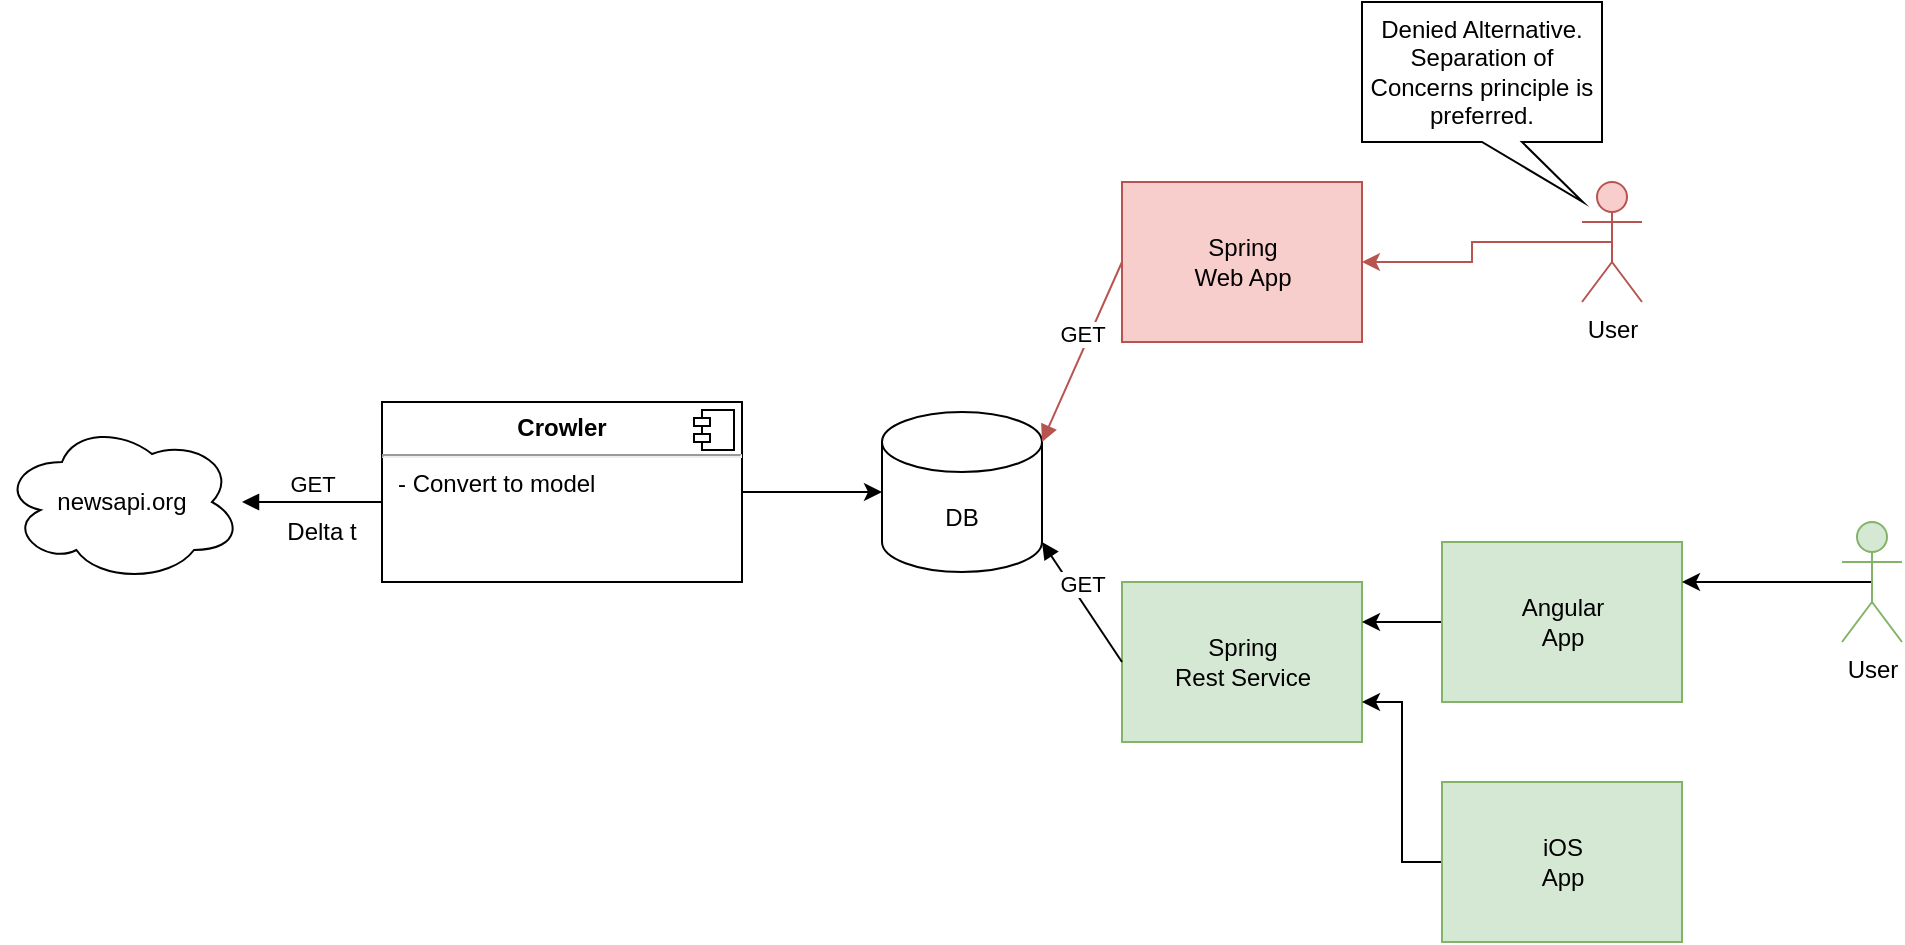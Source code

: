 <mxfile version="16.6.4" type="device"><diagram id="n2xyGe1vbO-4Kcn0PAUf" name="Page-1"><mxGraphModel dx="1636" dy="999" grid="1" gridSize="10" guides="1" tooltips="1" connect="1" arrows="1" fold="1" page="1" pageScale="1" pageWidth="827" pageHeight="1169" math="0" shadow="0"><root><mxCell id="0"/><mxCell id="1" parent="0"/><mxCell id="1UaT95Xc0lAspEuR4t9Q-1" value="DB" style="shape=cylinder3;whiteSpace=wrap;html=1;boundedLbl=1;backgroundOutline=1;size=15;" vertex="1" parent="1"><mxGeometry x="400" y="475" width="80" height="80" as="geometry"/></mxCell><mxCell id="1UaT95Xc0lAspEuR4t9Q-10" style="edgeStyle=orthogonalEdgeStyle;rounded=0;orthogonalLoop=1;jettySize=auto;html=1;entryX=0;entryY=0.5;entryDx=0;entryDy=0;entryPerimeter=0;" edge="1" parent="1" source="1UaT95Xc0lAspEuR4t9Q-2" target="1UaT95Xc0lAspEuR4t9Q-1"><mxGeometry relative="1" as="geometry"/></mxCell><mxCell id="1UaT95Xc0lAspEuR4t9Q-2" value="&lt;p style=&quot;margin: 0px ; margin-top: 6px ; text-align: center&quot;&gt;&lt;b&gt;Crowler&lt;/b&gt;&lt;/p&gt;&lt;hr&gt;&lt;p style=&quot;margin: 0px ; margin-left: 8px&quot;&gt;- Convert to model&lt;/p&gt;" style="align=left;overflow=fill;html=1;dropTarget=0;" vertex="1" parent="1"><mxGeometry x="150" y="470" width="180" height="90" as="geometry"/></mxCell><mxCell id="1UaT95Xc0lAspEuR4t9Q-3" value="" style="shape=component;jettyWidth=8;jettyHeight=4;" vertex="1" parent="1UaT95Xc0lAspEuR4t9Q-2"><mxGeometry x="1" width="20" height="20" relative="1" as="geometry"><mxPoint x="-24" y="4" as="offset"/></mxGeometry></mxCell><mxCell id="1UaT95Xc0lAspEuR4t9Q-5" value="GET" style="html=1;verticalAlign=bottom;endArrow=block;rounded=0;" edge="1" parent="1"><mxGeometry width="80" relative="1" as="geometry"><mxPoint x="150" y="520" as="sourcePoint"/><mxPoint x="80" y="520" as="targetPoint"/></mxGeometry></mxCell><mxCell id="1UaT95Xc0lAspEuR4t9Q-6" value="Delta t" style="text;html=1;strokeColor=none;fillColor=none;align=center;verticalAlign=middle;whiteSpace=wrap;rounded=0;" vertex="1" parent="1"><mxGeometry x="90" y="520" width="60" height="30" as="geometry"/></mxCell><mxCell id="1UaT95Xc0lAspEuR4t9Q-8" value="newsapi.org" style="ellipse;shape=cloud;whiteSpace=wrap;html=1;" vertex="1" parent="1"><mxGeometry x="-40" y="480" width="120" height="80" as="geometry"/></mxCell><mxCell id="1UaT95Xc0lAspEuR4t9Q-13" value="Spring&lt;br&gt;Web App" style="html=1;fillColor=#f8cecc;strokeColor=#b85450;" vertex="1" parent="1"><mxGeometry x="520" y="360" width="120" height="80" as="geometry"/></mxCell><mxCell id="1UaT95Xc0lAspEuR4t9Q-14" value="Spring&lt;br&gt;Rest Service" style="html=1;fillColor=#d5e8d4;strokeColor=#82b366;" vertex="1" parent="1"><mxGeometry x="520" y="560" width="120" height="80" as="geometry"/></mxCell><mxCell id="1UaT95Xc0lAspEuR4t9Q-22" style="edgeStyle=orthogonalEdgeStyle;rounded=0;orthogonalLoop=1;jettySize=auto;html=1;exitX=0;exitY=0.5;exitDx=0;exitDy=0;entryX=1;entryY=0.25;entryDx=0;entryDy=0;" edge="1" parent="1" source="1UaT95Xc0lAspEuR4t9Q-15" target="1UaT95Xc0lAspEuR4t9Q-14"><mxGeometry relative="1" as="geometry"/></mxCell><mxCell id="1UaT95Xc0lAspEuR4t9Q-15" value="Angular&lt;br&gt;App" style="html=1;fillColor=#d5e8d4;strokeColor=#82b366;" vertex="1" parent="1"><mxGeometry x="680" y="540" width="120" height="80" as="geometry"/></mxCell><mxCell id="1UaT95Xc0lAspEuR4t9Q-23" style="edgeStyle=orthogonalEdgeStyle;rounded=0;orthogonalLoop=1;jettySize=auto;html=1;exitX=0;exitY=0.5;exitDx=0;exitDy=0;entryX=1;entryY=0.75;entryDx=0;entryDy=0;" edge="1" parent="1" source="1UaT95Xc0lAspEuR4t9Q-16" target="1UaT95Xc0lAspEuR4t9Q-14"><mxGeometry relative="1" as="geometry"/></mxCell><mxCell id="1UaT95Xc0lAspEuR4t9Q-16" value="iOS&lt;br&gt;App" style="html=1;fillColor=#d5e8d4;strokeColor=#82b366;" vertex="1" parent="1"><mxGeometry x="680" y="660" width="120" height="80" as="geometry"/></mxCell><mxCell id="1UaT95Xc0lAspEuR4t9Q-24" style="edgeStyle=orthogonalEdgeStyle;rounded=0;orthogonalLoop=1;jettySize=auto;html=1;exitX=0.5;exitY=0.5;exitDx=0;exitDy=0;exitPerimeter=0;fillColor=#f8cecc;strokeColor=#b85450;" edge="1" parent="1" source="1UaT95Xc0lAspEuR4t9Q-17" target="1UaT95Xc0lAspEuR4t9Q-13"><mxGeometry relative="1" as="geometry"/></mxCell><mxCell id="1UaT95Xc0lAspEuR4t9Q-17" value="User" style="shape=umlActor;verticalLabelPosition=bottom;verticalAlign=top;html=1;fillColor=#f8cecc;strokeColor=#b85450;" vertex="1" parent="1"><mxGeometry x="750" y="360" width="30" height="60" as="geometry"/></mxCell><mxCell id="1UaT95Xc0lAspEuR4t9Q-27" style="edgeStyle=orthogonalEdgeStyle;rounded=0;orthogonalLoop=1;jettySize=auto;html=1;exitX=0.5;exitY=0.5;exitDx=0;exitDy=0;exitPerimeter=0;entryX=1;entryY=0.25;entryDx=0;entryDy=0;" edge="1" parent="1" source="1UaT95Xc0lAspEuR4t9Q-19" target="1UaT95Xc0lAspEuR4t9Q-15"><mxGeometry relative="1" as="geometry"/></mxCell><mxCell id="1UaT95Xc0lAspEuR4t9Q-19" value="User&lt;br&gt;" style="shape=umlActor;verticalLabelPosition=bottom;verticalAlign=top;html=1;fillColor=#d5e8d4;strokeColor=#82b366;" vertex="1" parent="1"><mxGeometry x="880" y="530" width="30" height="60" as="geometry"/></mxCell><mxCell id="1UaT95Xc0lAspEuR4t9Q-20" value="GET" style="html=1;verticalAlign=bottom;endArrow=block;rounded=0;exitX=0;exitY=0.5;exitDx=0;exitDy=0;entryX=1;entryY=0;entryDx=0;entryDy=15;entryPerimeter=0;fillColor=#f8cecc;strokeColor=#b85450;" edge="1" parent="1" source="1UaT95Xc0lAspEuR4t9Q-13" target="1UaT95Xc0lAspEuR4t9Q-1"><mxGeometry width="80" relative="1" as="geometry"><mxPoint x="530" y="800" as="sourcePoint"/><mxPoint x="610" y="800" as="targetPoint"/></mxGeometry></mxCell><mxCell id="1UaT95Xc0lAspEuR4t9Q-21" value="GET" style="html=1;verticalAlign=bottom;endArrow=block;rounded=0;exitX=0;exitY=0.5;exitDx=0;exitDy=0;entryX=1;entryY=1;entryDx=0;entryDy=-15;entryPerimeter=0;" edge="1" parent="1" source="1UaT95Xc0lAspEuR4t9Q-14" target="1UaT95Xc0lAspEuR4t9Q-1"><mxGeometry width="80" relative="1" as="geometry"><mxPoint x="460" y="800" as="sourcePoint"/><mxPoint x="540" y="800" as="targetPoint"/></mxGeometry></mxCell><mxCell id="1UaT95Xc0lAspEuR4t9Q-31" value="Denied Alternative.&lt;br&gt;Separation of Concerns principle is preferred." style="shape=callout;whiteSpace=wrap;html=1;perimeter=calloutPerimeter;position2=0.92;" vertex="1" parent="1"><mxGeometry x="640" y="270" width="120" height="100" as="geometry"/></mxCell></root></mxGraphModel></diagram></mxfile>
